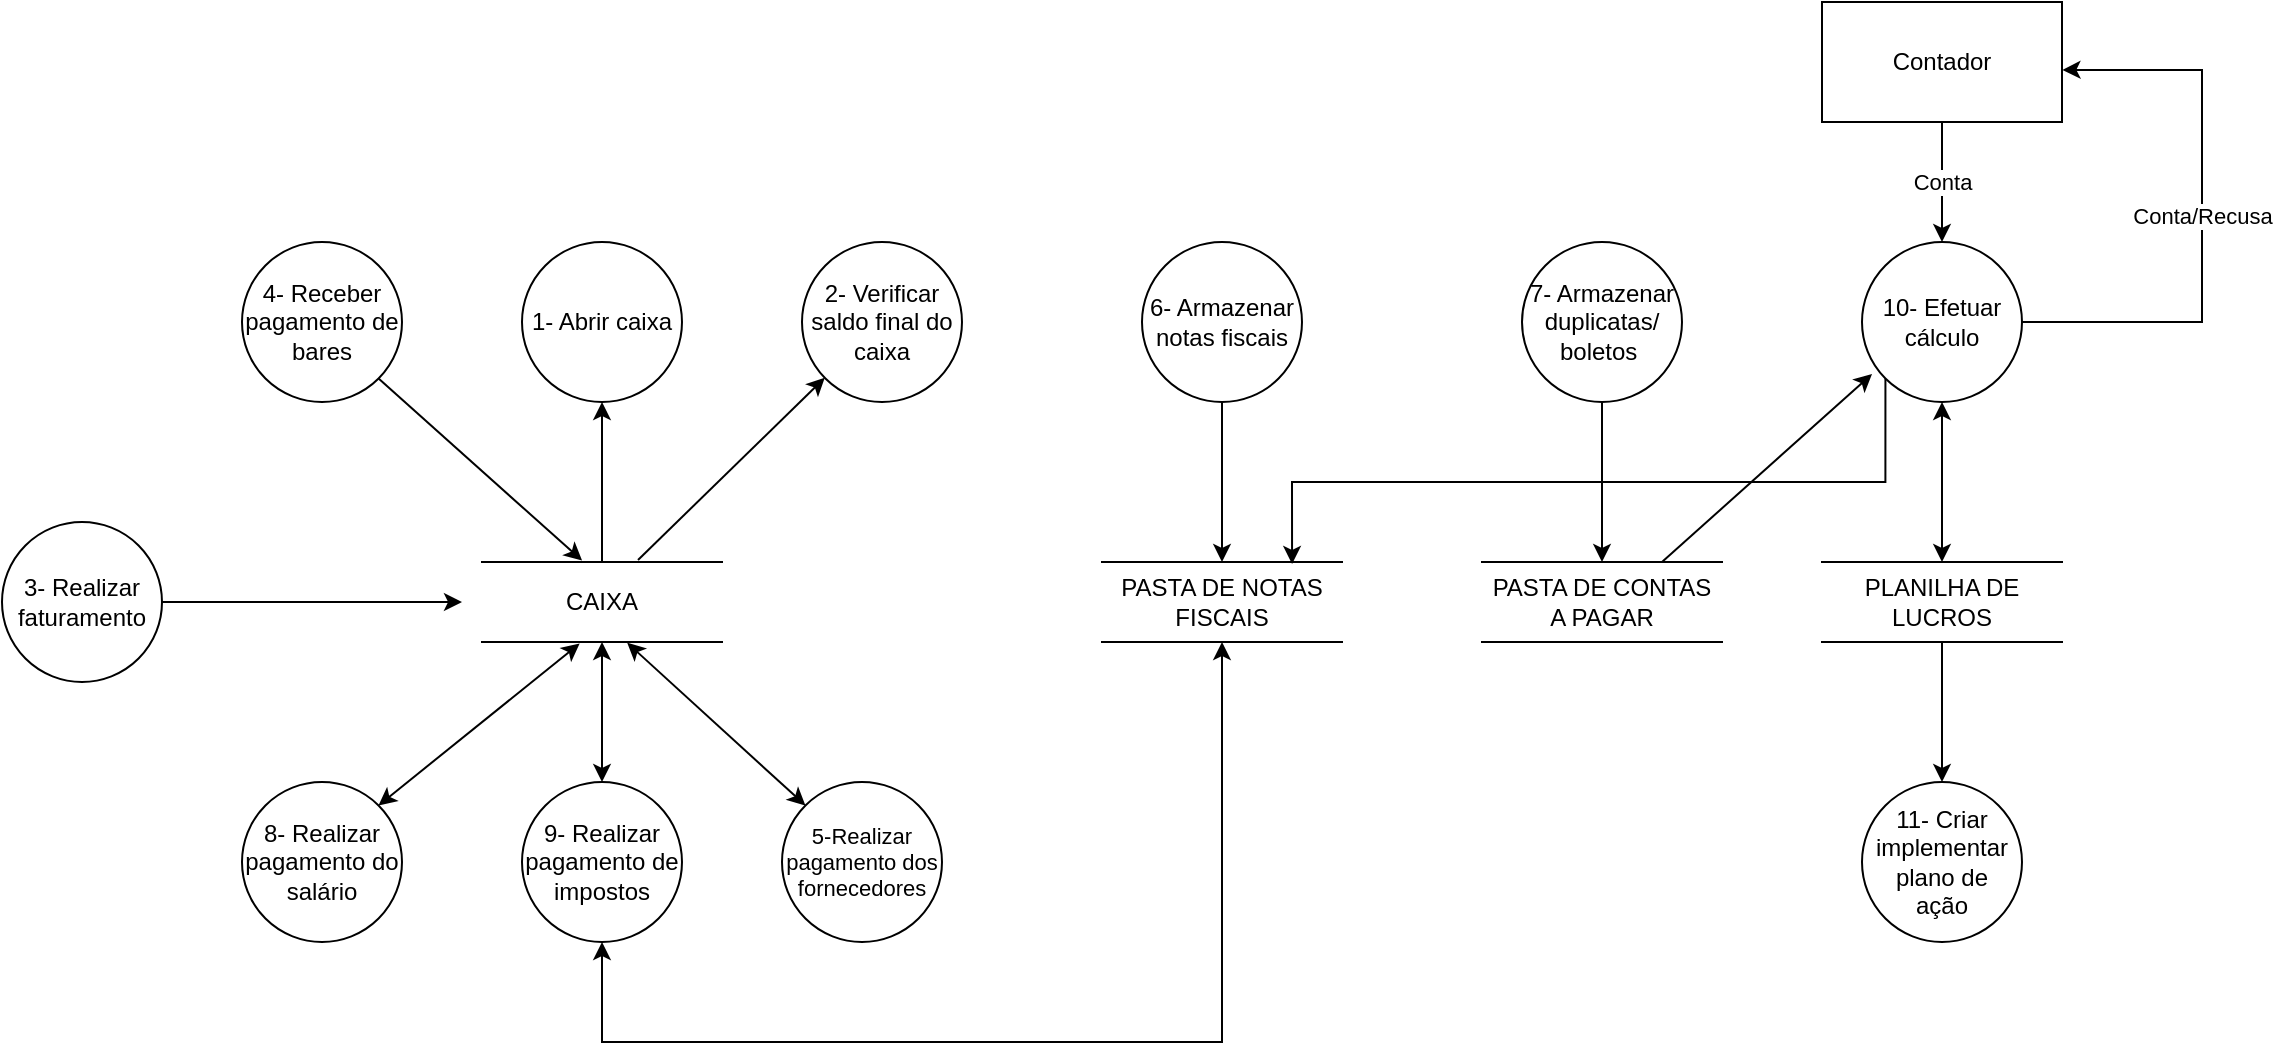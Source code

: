 <mxfile version="12.9.3" type="device"><diagram id="GbOz0Nd0qkdgYAGftv0R" name="Page-1"><mxGraphModel dx="2559" dy="672" grid="1" gridSize="10" guides="1" tooltips="1" connect="1" arrows="1" fold="1" page="1" pageScale="1" pageWidth="827" pageHeight="1169" math="0" shadow="0"><root><mxCell id="0"/><mxCell id="1" parent="0"/><mxCell id="bYGQxbnbJjQR9nTMSgg3-47" value="Conta" style="edgeStyle=orthogonalEdgeStyle;rounded=0;orthogonalLoop=1;jettySize=auto;html=1;exitX=0.5;exitY=1;exitDx=0;exitDy=0;entryX=0.5;entryY=0;entryDx=0;entryDy=0;startArrow=none;startFill=0;" parent="1" source="bYGQxbnbJjQR9nTMSgg3-1" target="bYGQxbnbJjQR9nTMSgg3-12" edge="1"><mxGeometry relative="1" as="geometry"><Array as="points"><mxPoint x="70" y="250"/><mxPoint x="70" y="250"/></Array></mxGeometry></mxCell><mxCell id="bYGQxbnbJjQR9nTMSgg3-1" value="Contador" style="rounded=0;whiteSpace=wrap;html=1;" parent="1" vertex="1"><mxGeometry x="10" y="160" width="120" height="60" as="geometry"/></mxCell><mxCell id="bYGQxbnbJjQR9nTMSgg3-2" value="1- Abrir caixa" style="ellipse;whiteSpace=wrap;html=1;aspect=fixed;" parent="1" vertex="1"><mxGeometry x="-640" y="280" width="80" height="80" as="geometry"/></mxCell><mxCell id="OptPhXuBTvW8J67bfShj-2" style="edgeStyle=orthogonalEdgeStyle;rounded=0;orthogonalLoop=1;jettySize=auto;html=1;exitX=0.5;exitY=0;exitDx=0;exitDy=0;entryX=0.5;entryY=1;entryDx=0;entryDy=0;" parent="1" source="bYGQxbnbJjQR9nTMSgg3-3" target="bYGQxbnbJjQR9nTMSgg3-2" edge="1"><mxGeometry relative="1" as="geometry"/></mxCell><mxCell id="bYGQxbnbJjQR9nTMSgg3-3" value="CAIXA" style="shape=partialRectangle;whiteSpace=wrap;html=1;left=0;right=0;fillColor=none;" parent="1" vertex="1"><mxGeometry x="-660" y="440" width="120" height="40" as="geometry"/></mxCell><mxCell id="OptPhXuBTvW8J67bfShj-6" style="edgeStyle=orthogonalEdgeStyle;rounded=0;orthogonalLoop=1;jettySize=auto;html=1;exitX=0.5;exitY=1;exitDx=0;exitDy=0;entryX=0.5;entryY=0;entryDx=0;entryDy=0;" parent="1" source="bYGQxbnbJjQR9nTMSgg3-6" target="OptPhXuBTvW8J67bfShj-4" edge="1"><mxGeometry relative="1" as="geometry"/></mxCell><mxCell id="bYGQxbnbJjQR9nTMSgg3-6" value="6- Armazenar notas fiscais" style="ellipse;whiteSpace=wrap;html=1;aspect=fixed;" parent="1" vertex="1"><mxGeometry x="-330" y="280" width="80" height="80" as="geometry"/></mxCell><mxCell id="OptPhXuBTvW8J67bfShj-7" style="edgeStyle=orthogonalEdgeStyle;rounded=0;orthogonalLoop=1;jettySize=auto;html=1;exitX=0.5;exitY=1;exitDx=0;exitDy=0;entryX=0.5;entryY=0;entryDx=0;entryDy=0;" parent="1" source="bYGQxbnbJjQR9nTMSgg3-7" target="bYGQxbnbJjQR9nTMSgg3-19" edge="1"><mxGeometry relative="1" as="geometry"><mxPoint x="-100" y="430" as="targetPoint"/></mxGeometry></mxCell><mxCell id="bYGQxbnbJjQR9nTMSgg3-7" value="7- Armazenar duplicatas/&lt;br&gt;boletos&amp;nbsp;" style="ellipse;whiteSpace=wrap;html=1;aspect=fixed;" parent="1" vertex="1"><mxGeometry x="-140" y="280" width="80" height="80" as="geometry"/></mxCell><mxCell id="bYGQxbnbJjQR9nTMSgg3-8" value="2- Verificar saldo final do caixa" style="ellipse;whiteSpace=wrap;html=1;aspect=fixed;" parent="1" vertex="1"><mxGeometry x="-500" y="280" width="80" height="80" as="geometry"/></mxCell><mxCell id="bYGQxbnbJjQR9nTMSgg3-9" value="5-Realizar pagamento dos fornecedores" style="ellipse;whiteSpace=wrap;html=1;aspect=fixed;fontSize=11;" parent="1" vertex="1"><mxGeometry x="-510" y="550" width="80" height="80" as="geometry"/></mxCell><mxCell id="DkCzVrMfRCZVYR6zBb71-5" style="edgeStyle=orthogonalEdgeStyle;rounded=0;orthogonalLoop=1;jettySize=auto;html=1;exitX=1;exitY=0.5;exitDx=0;exitDy=0;" parent="1" source="bYGQxbnbJjQR9nTMSgg3-10" edge="1"><mxGeometry relative="1" as="geometry"><mxPoint x="-670" y="460" as="targetPoint"/></mxGeometry></mxCell><mxCell id="bYGQxbnbJjQR9nTMSgg3-10" value="3- Realizar faturamento" style="ellipse;whiteSpace=wrap;html=1;aspect=fixed;" parent="1" vertex="1"><mxGeometry x="-900" y="420" width="80" height="80" as="geometry"/></mxCell><mxCell id="bYGQxbnbJjQR9nTMSgg3-11" value="4- Receber pagamento de bares" style="ellipse;whiteSpace=wrap;html=1;aspect=fixed;" parent="1" vertex="1"><mxGeometry x="-780" y="280" width="80" height="80" as="geometry"/></mxCell><mxCell id="bYGQxbnbJjQR9nTMSgg3-44" style="edgeStyle=orthogonalEdgeStyle;rounded=0;orthogonalLoop=1;jettySize=auto;html=1;exitX=0.5;exitY=0;exitDx=0;exitDy=0;startArrow=classic;startFill=1;entryX=0.5;entryY=1;entryDx=0;entryDy=0;" parent="1" source="bYGQxbnbJjQR9nTMSgg3-38" target="bYGQxbnbJjQR9nTMSgg3-12" edge="1"><mxGeometry relative="1" as="geometry"><mxPoint x="70" y="410" as="sourcePoint"/></mxGeometry></mxCell><mxCell id="bYGQxbnbJjQR9nTMSgg3-48" value="Conta/Recusa" style="edgeStyle=orthogonalEdgeStyle;rounded=0;orthogonalLoop=1;jettySize=auto;html=1;exitX=1;exitY=0.5;exitDx=0;exitDy=0;startArrow=none;startFill=0;entryX=1.002;entryY=0.567;entryDx=0;entryDy=0;entryPerimeter=0;" parent="1" source="bYGQxbnbJjQR9nTMSgg3-12" target="bYGQxbnbJjQR9nTMSgg3-1" edge="1"><mxGeometry relative="1" as="geometry"><mxPoint x="190" y="180" as="targetPoint"/><Array as="points"><mxPoint x="200" y="320"/><mxPoint x="200" y="194"/><mxPoint x="132" y="194"/></Array></mxGeometry></mxCell><mxCell id="DkCzVrMfRCZVYR6zBb71-7" style="edgeStyle=orthogonalEdgeStyle;rounded=0;orthogonalLoop=1;jettySize=auto;html=1;exitX=0;exitY=1;exitDx=0;exitDy=0;entryX=0.792;entryY=0.025;entryDx=0;entryDy=0;entryPerimeter=0;" parent="1" source="bYGQxbnbJjQR9nTMSgg3-12" target="OptPhXuBTvW8J67bfShj-4" edge="1"><mxGeometry relative="1" as="geometry"><Array as="points"><mxPoint x="42" y="400"/><mxPoint x="-255" y="400"/></Array></mxGeometry></mxCell><mxCell id="bYGQxbnbJjQR9nTMSgg3-12" value="10- Efetuar cálculo" style="ellipse;whiteSpace=wrap;html=1;aspect=fixed;" parent="1" vertex="1"><mxGeometry x="30" y="280" width="80" height="80" as="geometry"/></mxCell><mxCell id="bYGQxbnbJjQR9nTMSgg3-13" value="8- Realizar pagamento do salário" style="ellipse;whiteSpace=wrap;html=1;aspect=fixed;" parent="1" vertex="1"><mxGeometry x="-780" y="550" width="80" height="80" as="geometry"/></mxCell><mxCell id="bYGQxbnbJjQR9nTMSgg3-30" value="" style="edgeStyle=orthogonalEdgeStyle;rounded=0;orthogonalLoop=1;jettySize=auto;html=1;startArrow=classic;startFill=1;" parent="1" source="bYGQxbnbJjQR9nTMSgg3-14" target="bYGQxbnbJjQR9nTMSgg3-3" edge="1"><mxGeometry relative="1" as="geometry"/></mxCell><mxCell id="OptPhXuBTvW8J67bfShj-10" style="edgeStyle=orthogonalEdgeStyle;rounded=0;orthogonalLoop=1;jettySize=auto;html=1;exitX=0.5;exitY=1;exitDx=0;exitDy=0;startArrow=classic;startFill=1;entryX=0.5;entryY=1;entryDx=0;entryDy=0;" parent="1" source="bYGQxbnbJjQR9nTMSgg3-14" edge="1" target="OptPhXuBTvW8J67bfShj-4"><mxGeometry relative="1" as="geometry"><mxPoint x="-290" y="490" as="targetPoint"/><Array as="points"><mxPoint x="-600" y="680"/><mxPoint x="-290" y="680"/></Array></mxGeometry></mxCell><mxCell id="bYGQxbnbJjQR9nTMSgg3-14" value="9- Realizar pagamento de impostos" style="ellipse;whiteSpace=wrap;html=1;aspect=fixed;" parent="1" vertex="1"><mxGeometry x="-640" y="550" width="80" height="80" as="geometry"/></mxCell><mxCell id="bYGQxbnbJjQR9nTMSgg3-45" style="edgeStyle=orthogonalEdgeStyle;rounded=0;orthogonalLoop=1;jettySize=auto;html=1;exitX=0.5;exitY=1;exitDx=0;exitDy=0;entryX=0.5;entryY=0;entryDx=0;entryDy=0;startArrow=none;startFill=0;" parent="1" source="bYGQxbnbJjQR9nTMSgg3-38" target="bYGQxbnbJjQR9nTMSgg3-15" edge="1"><mxGeometry relative="1" as="geometry"/></mxCell><mxCell id="bYGQxbnbJjQR9nTMSgg3-15" value="11- Criar implementar plano de &lt;br&gt;ação" style="ellipse;whiteSpace=wrap;html=1;aspect=fixed;" parent="1" vertex="1"><mxGeometry x="30" y="550" width="80" height="80" as="geometry"/></mxCell><mxCell id="bYGQxbnbJjQR9nTMSgg3-19" value="PASTA DE CONTAS A PAGAR" style="shape=partialRectangle;whiteSpace=wrap;html=1;left=0;right=0;fillColor=none;" parent="1" vertex="1"><mxGeometry x="-160" y="440" width="120" height="40" as="geometry"/></mxCell><mxCell id="bYGQxbnbJjQR9nTMSgg3-31" value="" style="endArrow=classic;html=1;exitX=1;exitY=0;exitDx=0;exitDy=0;entryX=0.407;entryY=1.019;entryDx=0;entryDy=0;entryPerimeter=0;startArrow=classic;startFill=1;" parent="1" source="bYGQxbnbJjQR9nTMSgg3-13" target="bYGQxbnbJjQR9nTMSgg3-3" edge="1"><mxGeometry width="50" height="50" relative="1" as="geometry"><mxPoint x="-710" y="560" as="sourcePoint"/><mxPoint x="-620" y="480" as="targetPoint"/></mxGeometry></mxCell><mxCell id="bYGQxbnbJjQR9nTMSgg3-32" value="" style="endArrow=classic;html=1;exitX=0;exitY=0;exitDx=0;exitDy=0;entryX=0.605;entryY=1.01;entryDx=0;entryDy=0;entryPerimeter=0;startArrow=classic;startFill=1;" parent="1" source="bYGQxbnbJjQR9nTMSgg3-9" target="bYGQxbnbJjQR9nTMSgg3-3" edge="1"><mxGeometry width="50" height="50" relative="1" as="geometry"><mxPoint x="-520" y="550" as="sourcePoint"/><mxPoint x="-640" y="460" as="targetPoint"/></mxGeometry></mxCell><mxCell id="bYGQxbnbJjQR9nTMSgg3-38" value="PLANILHA DE LUCROS" style="shape=partialRectangle;whiteSpace=wrap;html=1;left=0;right=0;fillColor=none;" parent="1" vertex="1"><mxGeometry x="10" y="440" width="120" height="40" as="geometry"/></mxCell><mxCell id="bYGQxbnbJjQR9nTMSgg3-40" value="" style="endArrow=classic;html=1;entryX=0.417;entryY=-0.018;entryDx=0;entryDy=0;entryPerimeter=0;exitX=1;exitY=1;exitDx=0;exitDy=0;" parent="1" source="bYGQxbnbJjQR9nTMSgg3-11" target="bYGQxbnbJjQR9nTMSgg3-3" edge="1"><mxGeometry width="50" height="50" relative="1" as="geometry"><mxPoint x="-690" y="370" as="sourcePoint"/><mxPoint x="-740" y="420" as="targetPoint"/></mxGeometry></mxCell><mxCell id="OptPhXuBTvW8J67bfShj-3" value="" style="endArrow=classic;html=1;exitX=0.65;exitY=-0.025;exitDx=0;exitDy=0;exitPerimeter=0;" parent="1" source="bYGQxbnbJjQR9nTMSgg3-3" target="bYGQxbnbJjQR9nTMSgg3-8" edge="1"><mxGeometry width="50" height="50" relative="1" as="geometry"><mxPoint x="-570" y="430" as="sourcePoint"/><mxPoint x="-490" y="360" as="targetPoint"/></mxGeometry></mxCell><mxCell id="OptPhXuBTvW8J67bfShj-4" value="PASTA DE NOTAS FISCAIS" style="shape=partialRectangle;whiteSpace=wrap;html=1;left=0;right=0;fillColor=none;" parent="1" vertex="1"><mxGeometry x="-350" y="440" width="120" height="40" as="geometry"/></mxCell><mxCell id="OptPhXuBTvW8J67bfShj-8" value="" style="endArrow=classic;html=1;entryX=0.063;entryY=0.825;entryDx=0;entryDy=0;entryPerimeter=0;" parent="1" target="bYGQxbnbJjQR9nTMSgg3-12" edge="1"><mxGeometry width="50" height="50" relative="1" as="geometry"><mxPoint x="-70" y="440" as="sourcePoint"/><mxPoint x="30" y="350" as="targetPoint"/></mxGeometry></mxCell></root></mxGraphModel></diagram></mxfile>